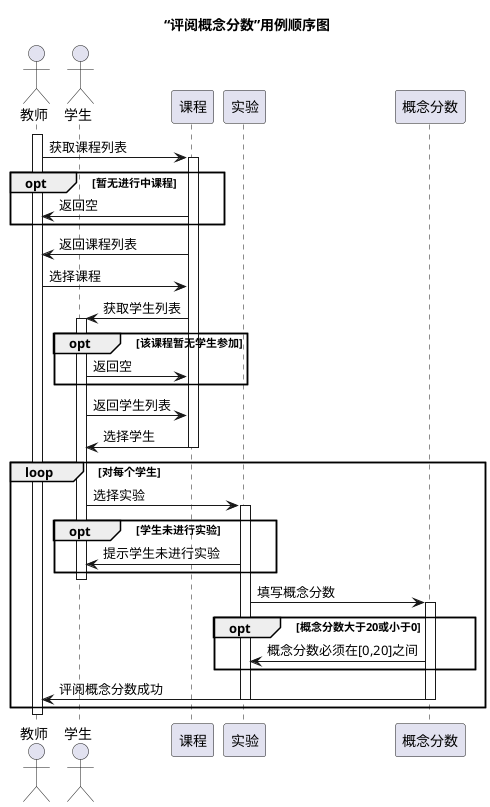 @startuml

title:“评阅概念分数”用例顺序图

actor 教师
actor 学生
participant 课程
participant 实验
participant 概念分数

activate 教师
    教师->课程:获取课程列表
    activate 课程
        opt 暂无进行中课程
            课程->教师:返回空
        end opt
        课程->教师:返回课程列表
        教师->课程:选择课程

        课程->学生:获取学生列表
        activate 学生
            opt 该课程暂无学生参加
                学生->课程:返回空
            end opt
            学生->课程:返回学生列表
            课程->学生:选择学生
    deactivate 课程

            loop 对每个学生
                学生->实验:选择实验
                activate 实验
                    opt 学生未进行实验
                        实验->学生:提示学生未进行实验
                    end opt
        deactivate 学生

                    实验->概念分数:填写概念分数
                    activate 概念分数
                        opt 概念分数大于20或小于0
                            概念分数->实验:概念分数必须在[0,20]之间
                        end opt

                        概念分数->教师:评阅概念分数成功
                    deactivate 概念分数
                deactivate 实验
            end loop
deactivate 教师

@enduml

